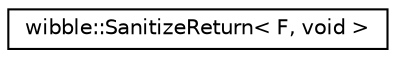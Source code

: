 digraph G
{
  edge [fontname="Helvetica",fontsize="10",labelfontname="Helvetica",labelfontsize="10"];
  node [fontname="Helvetica",fontsize="10",shape=record];
  rankdir="LR";
  Node1 [label="wibble::SanitizeReturn\< F, void \>",height=0.2,width=0.4,color="black", fillcolor="white", style="filled",URL="$structwibble_1_1SanitizeReturn_3_01F_00_01void_01_4.html"];
}
